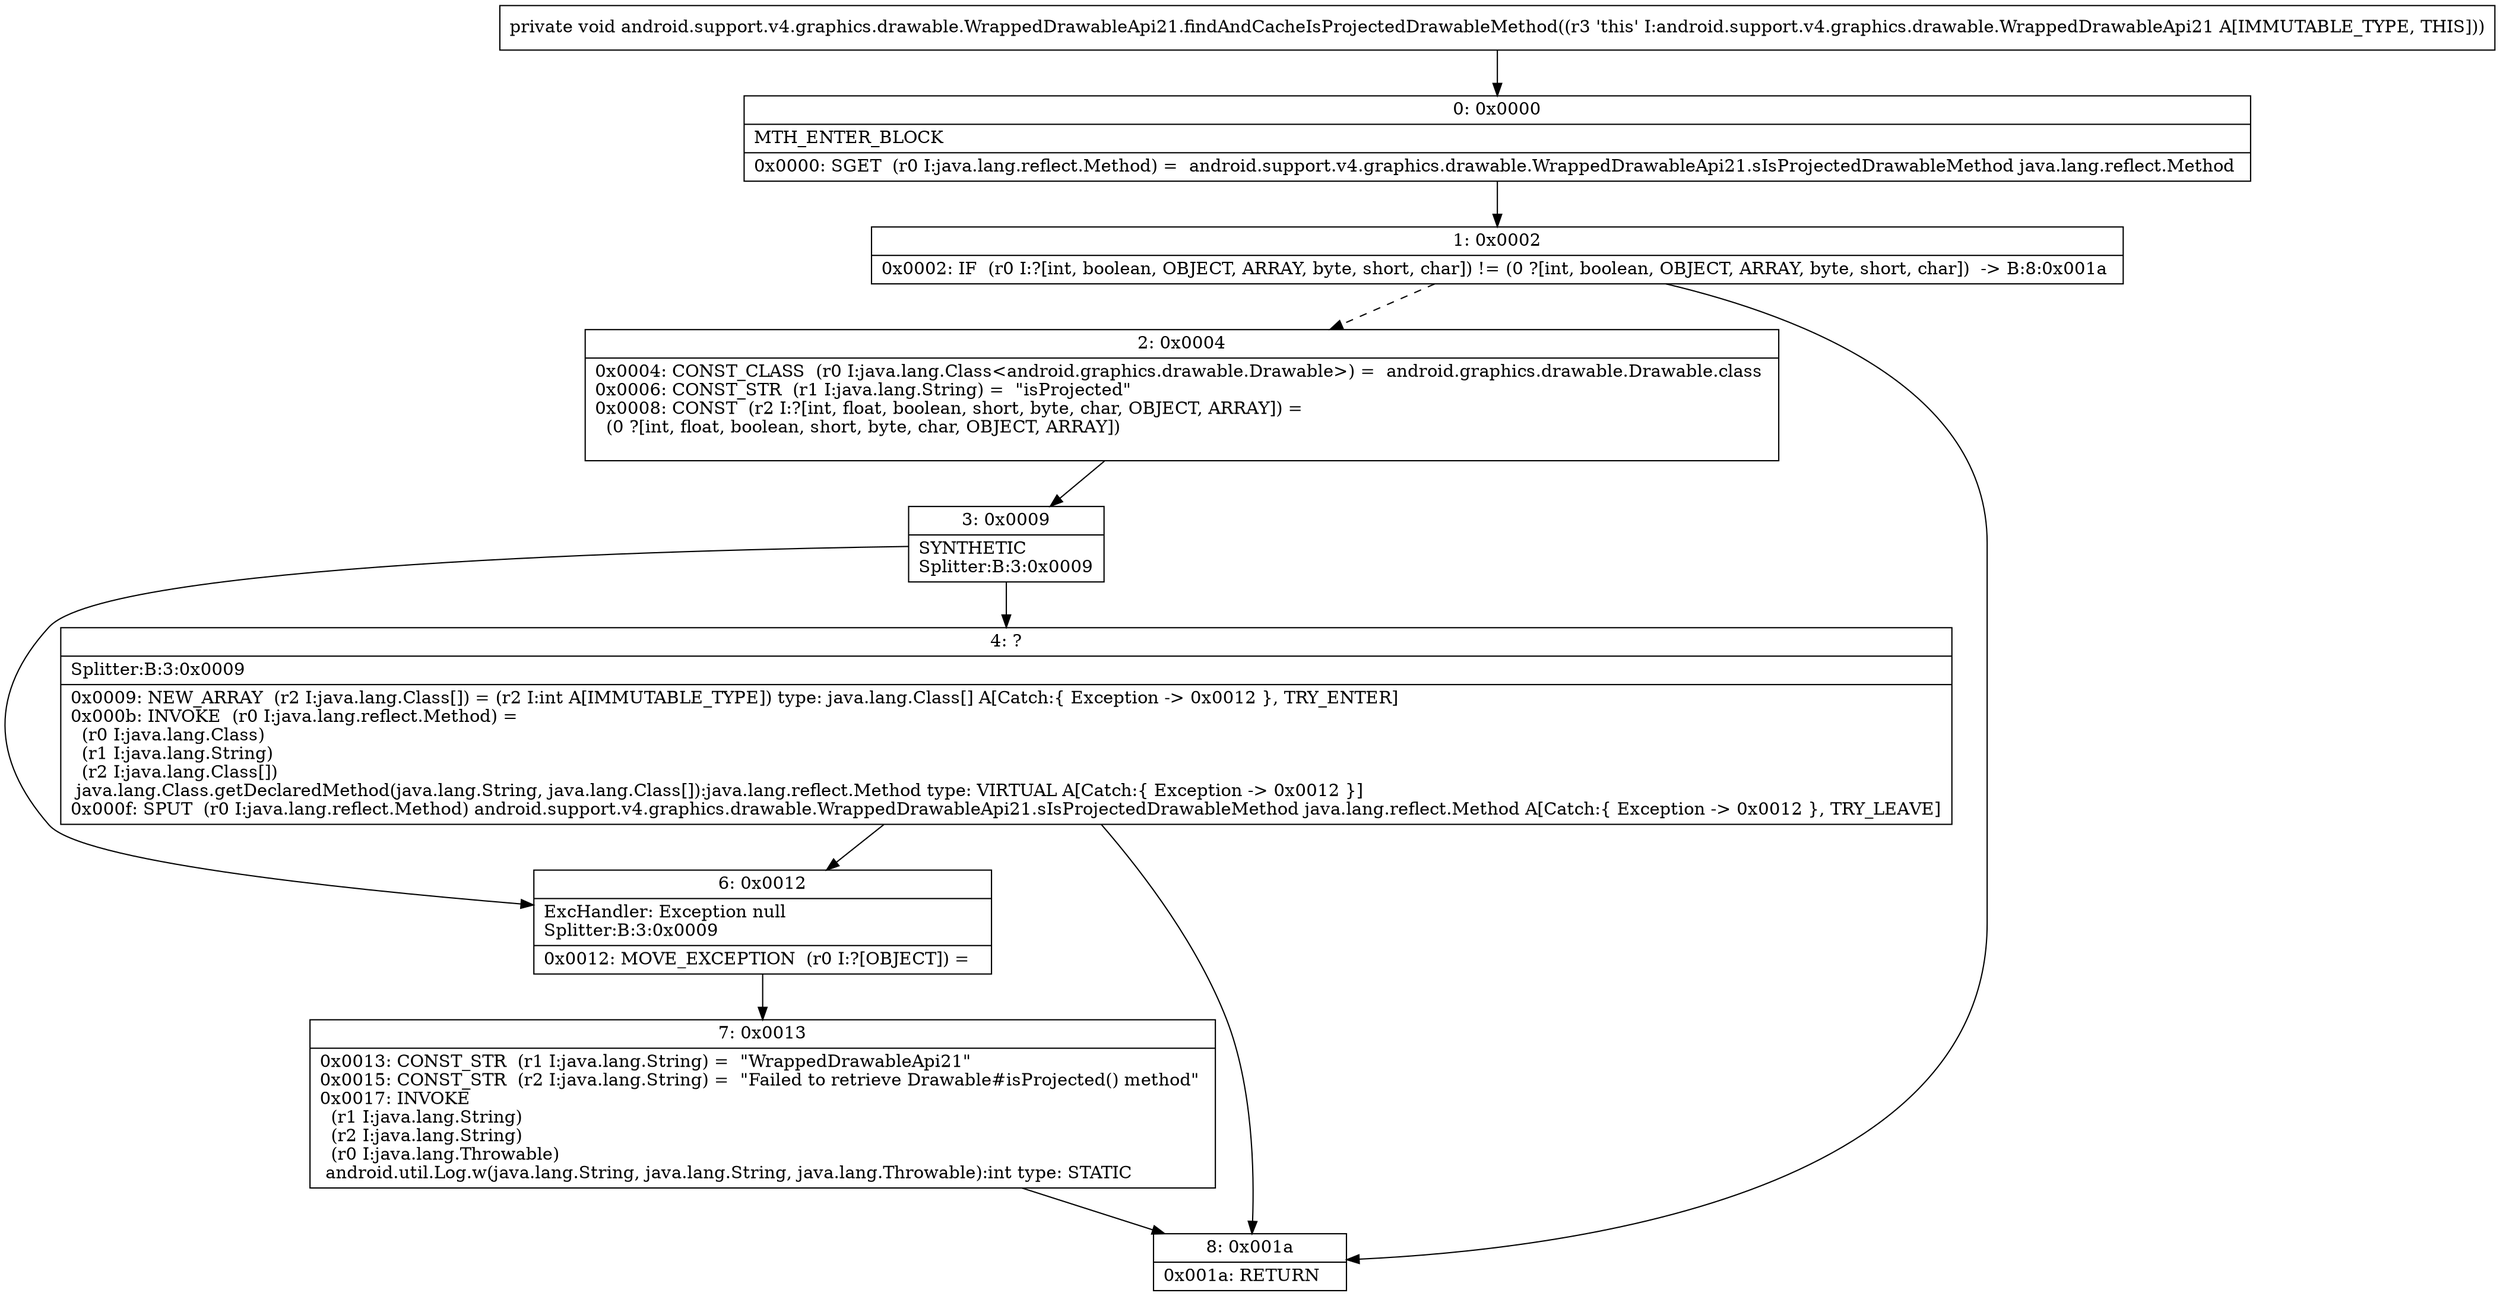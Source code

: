 digraph "CFG forandroid.support.v4.graphics.drawable.WrappedDrawableApi21.findAndCacheIsProjectedDrawableMethod()V" {
Node_0 [shape=record,label="{0\:\ 0x0000|MTH_ENTER_BLOCK\l|0x0000: SGET  (r0 I:java.lang.reflect.Method) =  android.support.v4.graphics.drawable.WrappedDrawableApi21.sIsProjectedDrawableMethod java.lang.reflect.Method \l}"];
Node_1 [shape=record,label="{1\:\ 0x0002|0x0002: IF  (r0 I:?[int, boolean, OBJECT, ARRAY, byte, short, char]) != (0 ?[int, boolean, OBJECT, ARRAY, byte, short, char])  \-\> B:8:0x001a \l}"];
Node_2 [shape=record,label="{2\:\ 0x0004|0x0004: CONST_CLASS  (r0 I:java.lang.Class\<android.graphics.drawable.Drawable\>) =  android.graphics.drawable.Drawable.class \l0x0006: CONST_STR  (r1 I:java.lang.String) =  \"isProjected\" \l0x0008: CONST  (r2 I:?[int, float, boolean, short, byte, char, OBJECT, ARRAY]) = \l  (0 ?[int, float, boolean, short, byte, char, OBJECT, ARRAY])\l \l}"];
Node_3 [shape=record,label="{3\:\ 0x0009|SYNTHETIC\lSplitter:B:3:0x0009\l}"];
Node_4 [shape=record,label="{4\:\ ?|Splitter:B:3:0x0009\l|0x0009: NEW_ARRAY  (r2 I:java.lang.Class[]) = (r2 I:int A[IMMUTABLE_TYPE]) type: java.lang.Class[] A[Catch:\{ Exception \-\> 0x0012 \}, TRY_ENTER]\l0x000b: INVOKE  (r0 I:java.lang.reflect.Method) = \l  (r0 I:java.lang.Class)\l  (r1 I:java.lang.String)\l  (r2 I:java.lang.Class[])\l java.lang.Class.getDeclaredMethod(java.lang.String, java.lang.Class[]):java.lang.reflect.Method type: VIRTUAL A[Catch:\{ Exception \-\> 0x0012 \}]\l0x000f: SPUT  (r0 I:java.lang.reflect.Method) android.support.v4.graphics.drawable.WrappedDrawableApi21.sIsProjectedDrawableMethod java.lang.reflect.Method A[Catch:\{ Exception \-\> 0x0012 \}, TRY_LEAVE]\l}"];
Node_6 [shape=record,label="{6\:\ 0x0012|ExcHandler: Exception null\lSplitter:B:3:0x0009\l|0x0012: MOVE_EXCEPTION  (r0 I:?[OBJECT]) =  \l}"];
Node_7 [shape=record,label="{7\:\ 0x0013|0x0013: CONST_STR  (r1 I:java.lang.String) =  \"WrappedDrawableApi21\" \l0x0015: CONST_STR  (r2 I:java.lang.String) =  \"Failed to retrieve Drawable#isProjected() method\" \l0x0017: INVOKE  \l  (r1 I:java.lang.String)\l  (r2 I:java.lang.String)\l  (r0 I:java.lang.Throwable)\l android.util.Log.w(java.lang.String, java.lang.String, java.lang.Throwable):int type: STATIC \l}"];
Node_8 [shape=record,label="{8\:\ 0x001a|0x001a: RETURN   \l}"];
MethodNode[shape=record,label="{private void android.support.v4.graphics.drawable.WrappedDrawableApi21.findAndCacheIsProjectedDrawableMethod((r3 'this' I:android.support.v4.graphics.drawable.WrappedDrawableApi21 A[IMMUTABLE_TYPE, THIS])) }"];
MethodNode -> Node_0;
Node_0 -> Node_1;
Node_1 -> Node_2[style=dashed];
Node_1 -> Node_8;
Node_2 -> Node_3;
Node_3 -> Node_4;
Node_3 -> Node_6;
Node_4 -> Node_6;
Node_4 -> Node_8;
Node_6 -> Node_7;
Node_7 -> Node_8;
}

